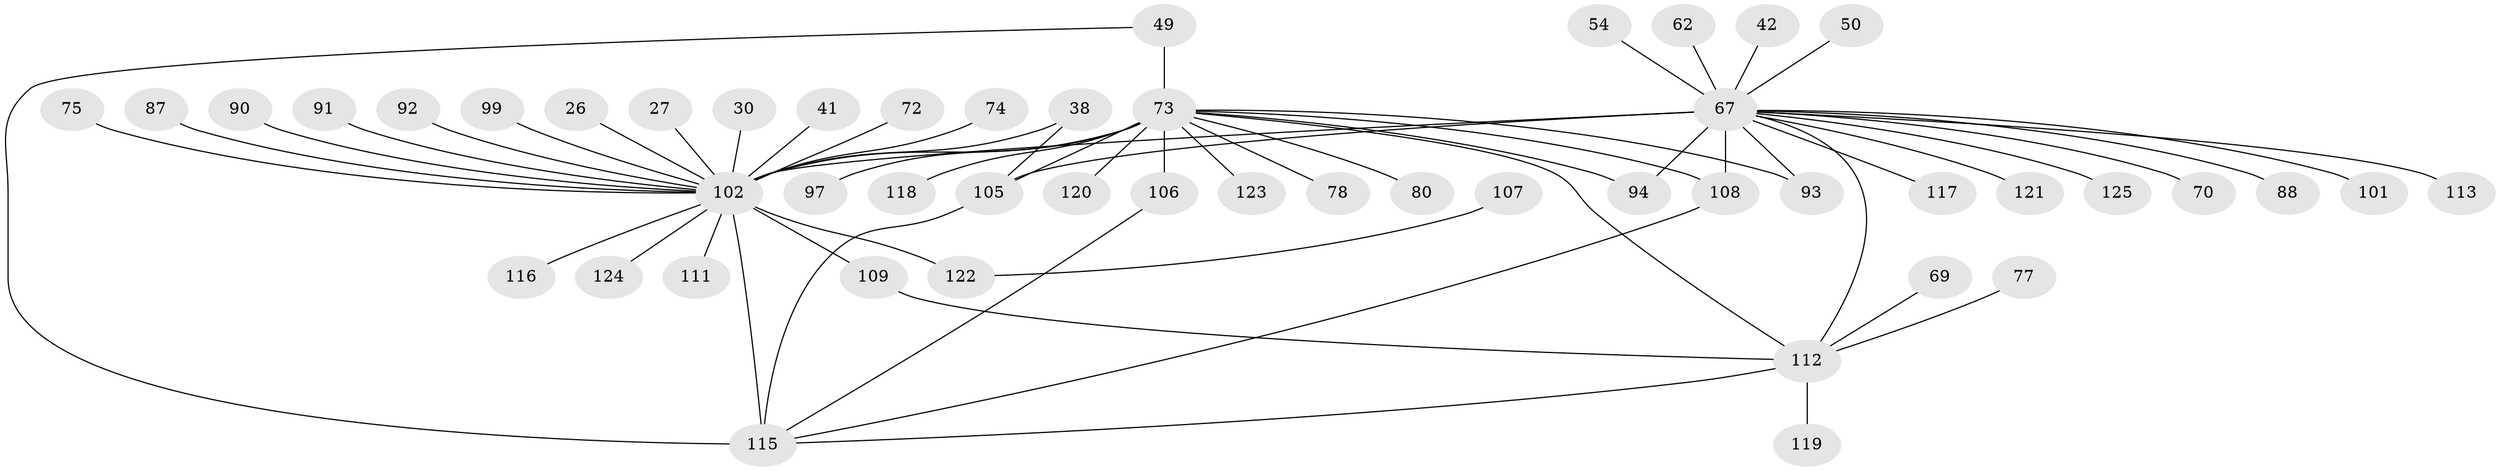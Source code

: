 // original degree distribution, {11: 0.024, 16: 0.016, 6: 0.024, 3: 0.16, 1: 0.448, 2: 0.2, 8: 0.016, 10: 0.008, 14: 0.008, 9: 0.008, 7: 0.016, 4: 0.056, 5: 0.016}
// Generated by graph-tools (version 1.1) at 2025/51/03/04/25 21:51:41]
// undirected, 50 vertices, 61 edges
graph export_dot {
graph [start="1"]
  node [color=gray90,style=filled];
  26;
  27;
  30;
  38;
  41;
  42;
  49 [super="+25"];
  50;
  54 [super="+44"];
  62;
  67 [super="+4+3+55+8"];
  69;
  70;
  72;
  73 [super="+53+19+47+59+60"];
  74;
  75;
  77;
  78;
  80;
  87;
  88 [super="+46"];
  90 [super="+11"];
  91;
  92;
  93;
  94 [super="+40"];
  97;
  99 [super="+85"];
  101;
  102 [super="+39+63+79+13"];
  105 [super="+5+14+18+51"];
  106 [super="+66"];
  107;
  108 [super="+71"];
  109;
  111 [super="+86"];
  112 [super="+89+95+104+100"];
  113 [super="+65+82+98+110"];
  115 [super="+96"];
  116 [super="+52+76"];
  117;
  118;
  119;
  120;
  121;
  122 [super="+56"];
  123 [super="+103"];
  124;
  125 [super="+114"];
  26 -- 102;
  27 -- 102;
  30 -- 102;
  38 -- 102 [weight=2];
  38 -- 105;
  41 -- 102;
  42 -- 67;
  49 -- 115;
  49 -- 73 [weight=2];
  50 -- 67;
  54 -- 67;
  62 -- 67;
  67 -- 102 [weight=10];
  67 -- 70;
  67 -- 108 [weight=2];
  67 -- 93;
  67 -- 94;
  67 -- 88;
  67 -- 105 [weight=2];
  67 -- 101;
  67 -- 113;
  67 -- 117;
  67 -- 121;
  67 -- 125;
  67 -- 112 [weight=4];
  69 -- 112;
  72 -- 102;
  73 -- 80;
  73 -- 120;
  73 -- 102 [weight=6];
  73 -- 78;
  73 -- 123;
  73 -- 112 [weight=4];
  73 -- 97;
  73 -- 105 [weight=2];
  73 -- 106 [weight=2];
  73 -- 108;
  73 -- 118;
  73 -- 93;
  73 -- 94;
  74 -- 102;
  75 -- 102;
  77 -- 112;
  87 -- 102;
  90 -- 102;
  91 -- 102;
  92 -- 102;
  99 -- 102;
  102 -- 124;
  102 -- 122 [weight=3];
  102 -- 109;
  102 -- 116;
  102 -- 111;
  102 -- 115 [weight=4];
  105 -- 115;
  106 -- 115;
  107 -- 122;
  108 -- 115;
  109 -- 112;
  112 -- 119 [weight=2];
  112 -- 115;
}
